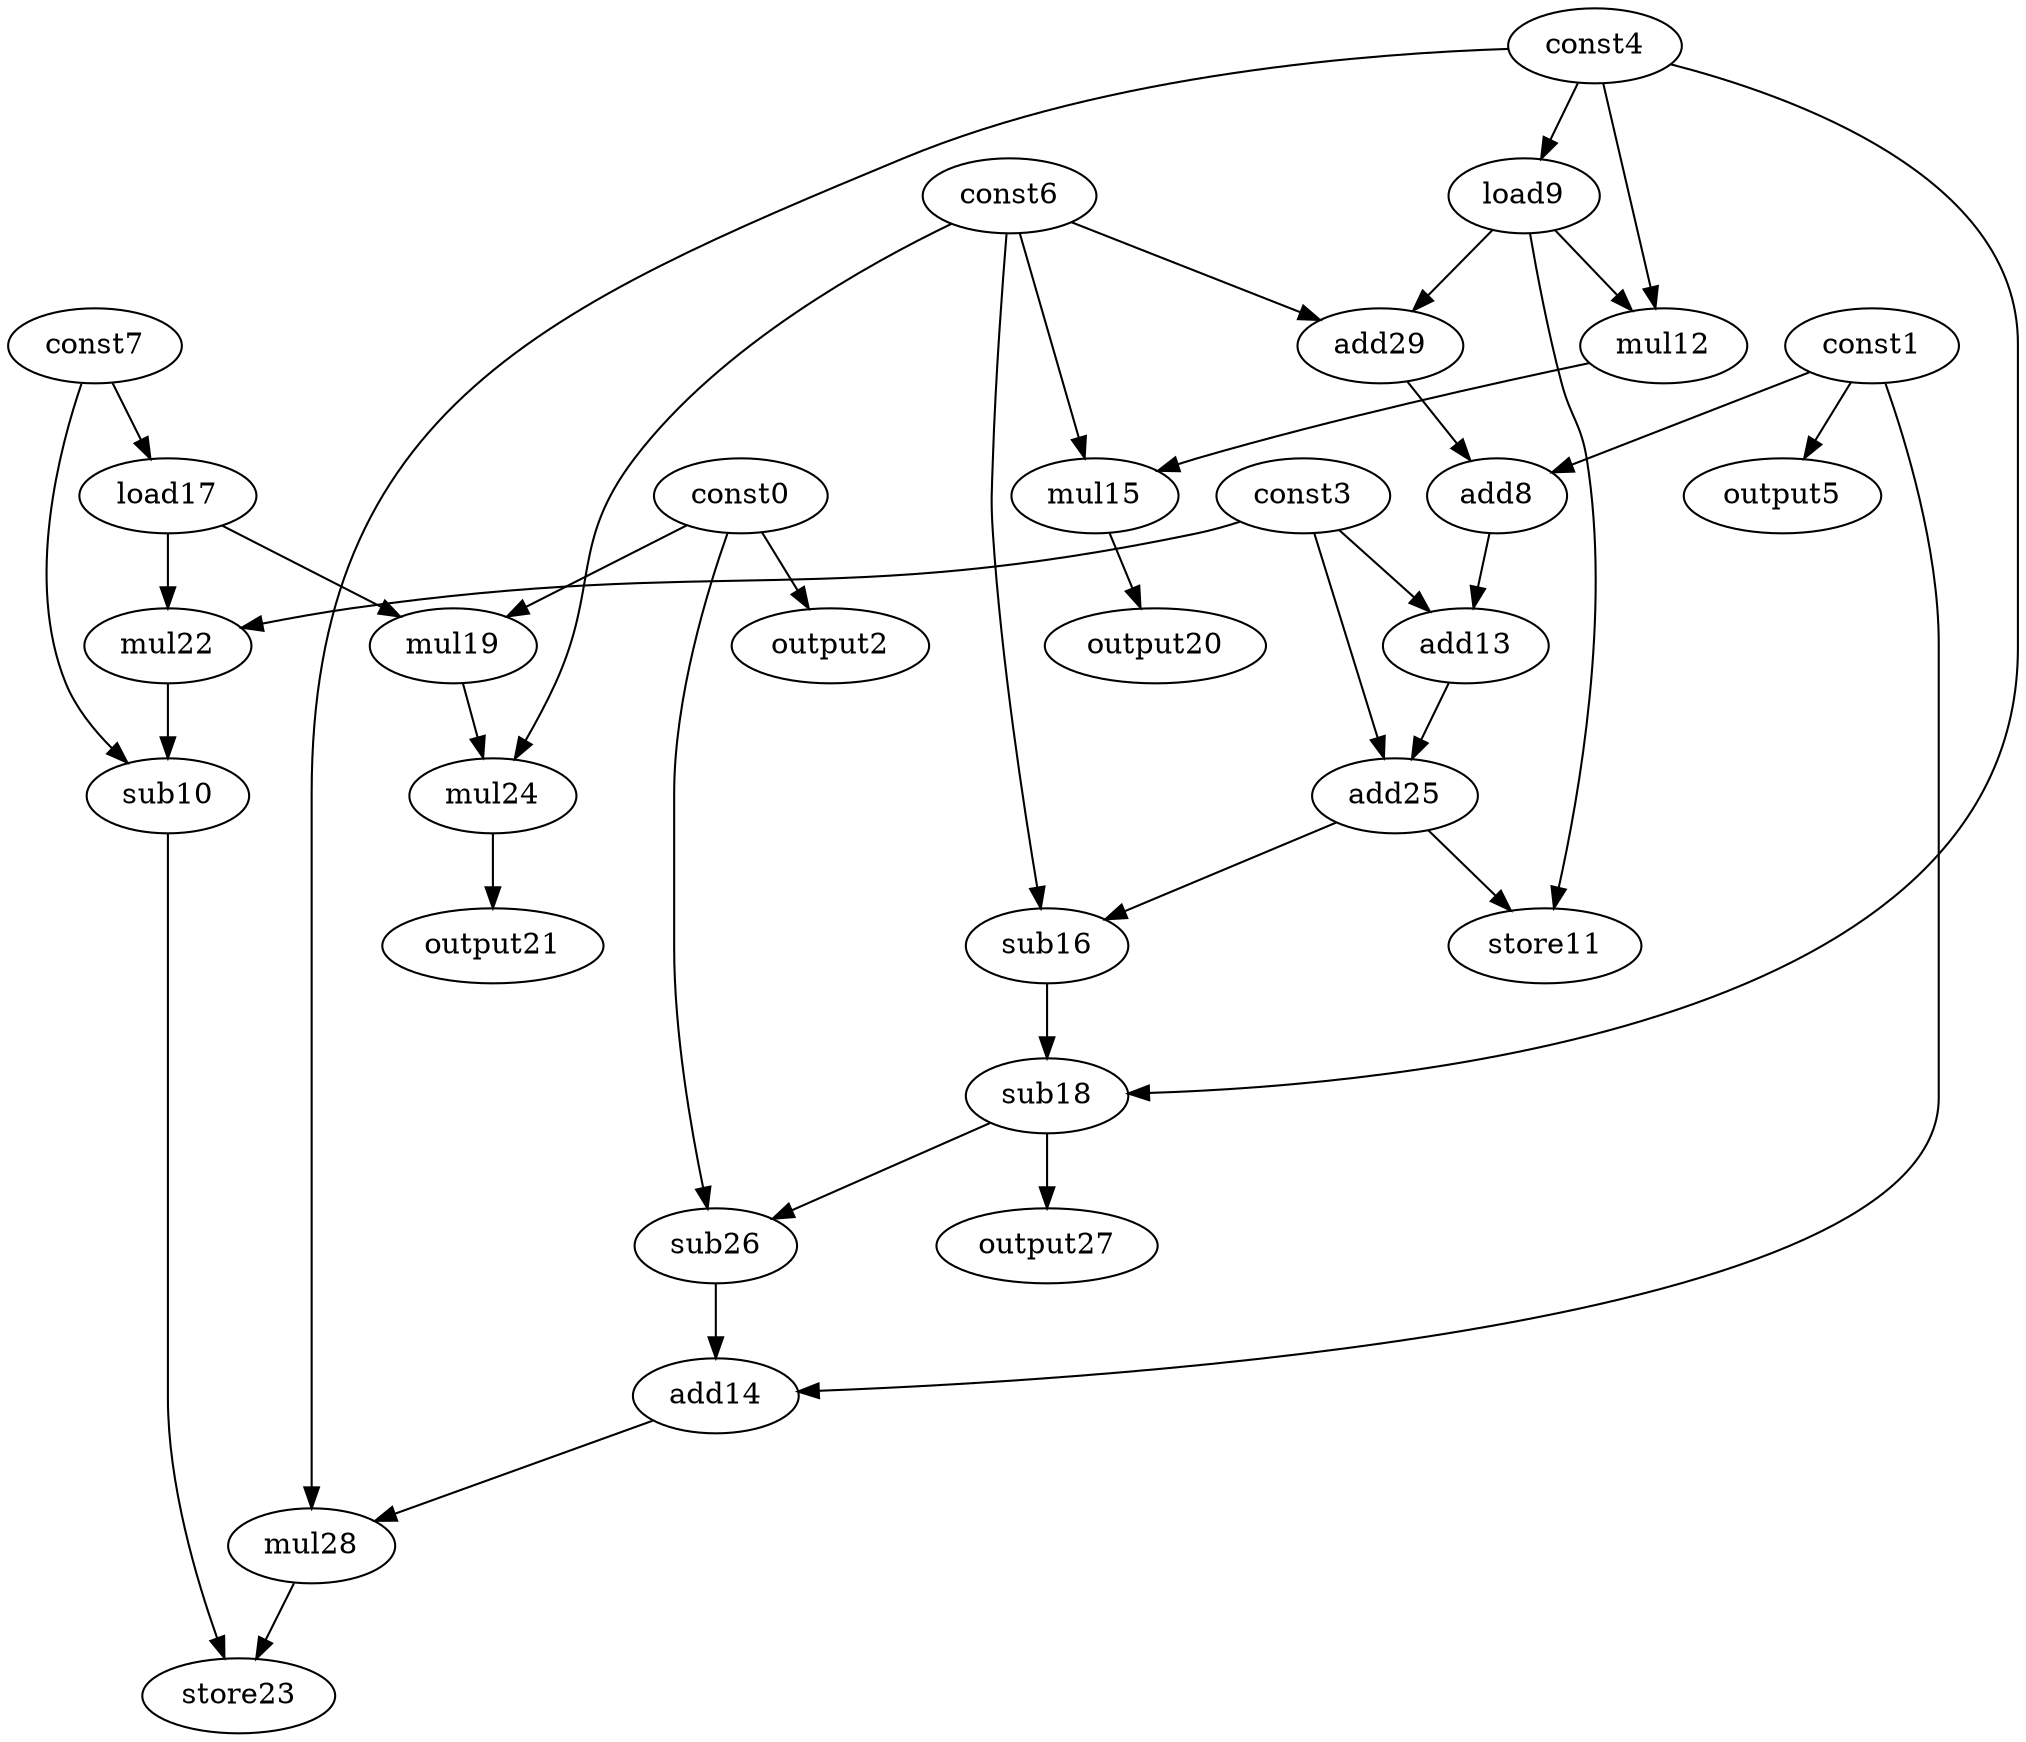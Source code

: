 digraph G { 
const0[opcode=const]; 
const1[opcode=const]; 
output2[opcode=output]; 
const3[opcode=const]; 
const4[opcode=const]; 
output5[opcode=output]; 
const6[opcode=const]; 
const7[opcode=const]; 
add8[opcode=add]; 
load9[opcode=load]; 
sub10[opcode=sub]; 
store11[opcode=store]; 
mul12[opcode=mul]; 
add13[opcode=add]; 
add14[opcode=add]; 
mul15[opcode=mul]; 
sub16[opcode=sub]; 
load17[opcode=load]; 
sub18[opcode=sub]; 
mul19[opcode=mul]; 
output20[opcode=output]; 
output21[opcode=output]; 
mul22[opcode=mul]; 
store23[opcode=store]; 
mul24[opcode=mul]; 
add25[opcode=add]; 
sub26[opcode=sub]; 
output27[opcode=output]; 
mul28[opcode=mul]; 
add29[opcode=add]; 
const0->output2[operand=0];
const1->output5[operand=0];
const4->load9[operand=0];
const7->load17[operand=0];
load9->mul12[operand=0];
const4->mul12[operand=1];
const0->mul19[operand=0];
load17->mul19[operand=1];
load17->mul22[operand=0];
const3->mul22[operand=1];
load9->add29[operand=0];
const6->add29[operand=1];
const1->add8[operand=0];
add29->add8[operand=1];
mul22->sub10[operand=0];
const7->sub10[operand=1];
mul12->mul15[operand=0];
const6->mul15[operand=1];
mul19->mul24[operand=0];
const6->mul24[operand=1];
add8->add13[operand=0];
const3->add13[operand=1];
mul15->output20[operand=0];
mul24->output21[operand=0];
const3->add25[operand=0];
add13->add25[operand=1];
load9->store11[operand=0];
add25->store11[operand=1];
add25->sub16[operand=0];
const6->sub16[operand=1];
sub16->sub18[operand=0];
const4->sub18[operand=1];
const0->sub26[operand=0];
sub18->sub26[operand=1];
sub18->output27[operand=0];
const1->add14[operand=0];
sub26->add14[operand=1];
const4->mul28[operand=0];
add14->mul28[operand=1];
sub10->store23[operand=0];
mul28->store23[operand=1];
}
